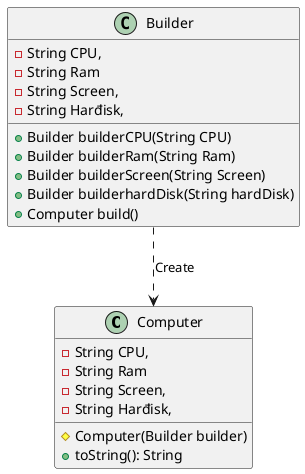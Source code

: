 @startuml
'https://plantuml.com/sequence-diagram

class Computer{
    - String CPU,
    - String Ram
    - String Screen,
    - String Harđisk,
    #Computer(Builder builder)
    +toString(): String
}
class Builder{
    - String CPU,
    - String Ram
    - String Screen,
    - String Harđisk,
    +Builder builderCPU(String CPU)
    +Builder builderRam(String Ram)
    +Builder builderScreen(String Screen)
    +Builder builderhardDisk(String hardDisk)
    +Computer build()
}

Builder ..> Computer: Create

@enduml